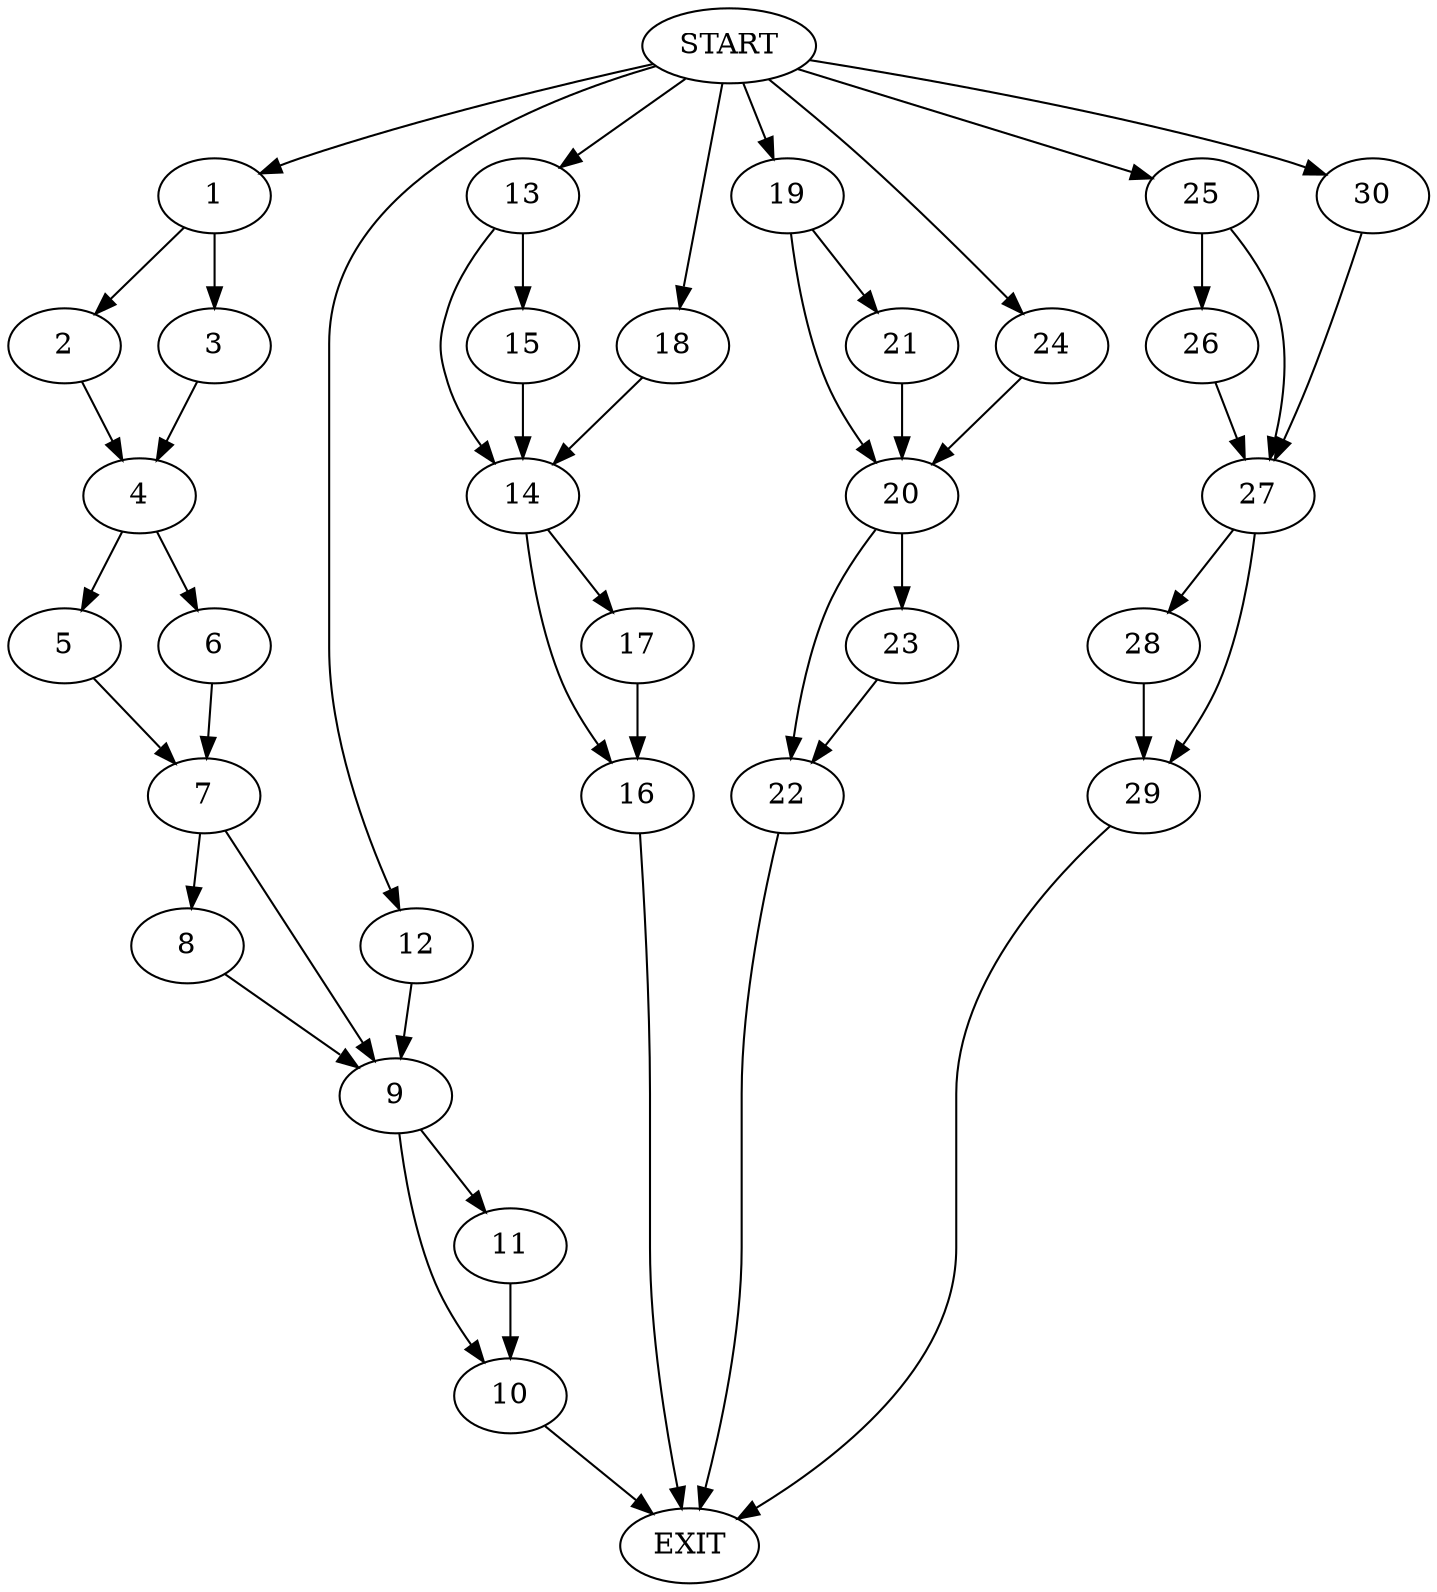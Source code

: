 digraph {
0 [label="START"]
31 [label="EXIT"]
0 -> 1
1 -> 2
1 -> 3
3 -> 4
2 -> 4
4 -> 5
4 -> 6
5 -> 7
6 -> 7
7 -> 8
7 -> 9
8 -> 9
9 -> 10
9 -> 11
0 -> 12
12 -> 9
11 -> 10
10 -> 31
0 -> 13
13 -> 14
13 -> 15
14 -> 16
14 -> 17
15 -> 14
0 -> 18
18 -> 14
16 -> 31
17 -> 16
0 -> 19
19 -> 20
19 -> 21
21 -> 20
20 -> 22
20 -> 23
0 -> 24
24 -> 20
23 -> 22
22 -> 31
0 -> 25
25 -> 26
25 -> 27
26 -> 27
27 -> 28
27 -> 29
0 -> 30
30 -> 27
28 -> 29
29 -> 31
}
